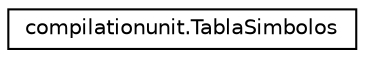 digraph G
{
  edge [fontname="Helvetica",fontsize="10",labelfontname="Helvetica",labelfontsize="10"];
  node [fontname="Helvetica",fontsize="10",shape=record];
  rankdir=LR;
  Node1 [label="compilationunit.TablaSimbolos",height=0.2,width=0.4,color="black", fillcolor="white", style="filled",URL="$classcompilationunit_1_1_tabla_simbolos.html"];
}
